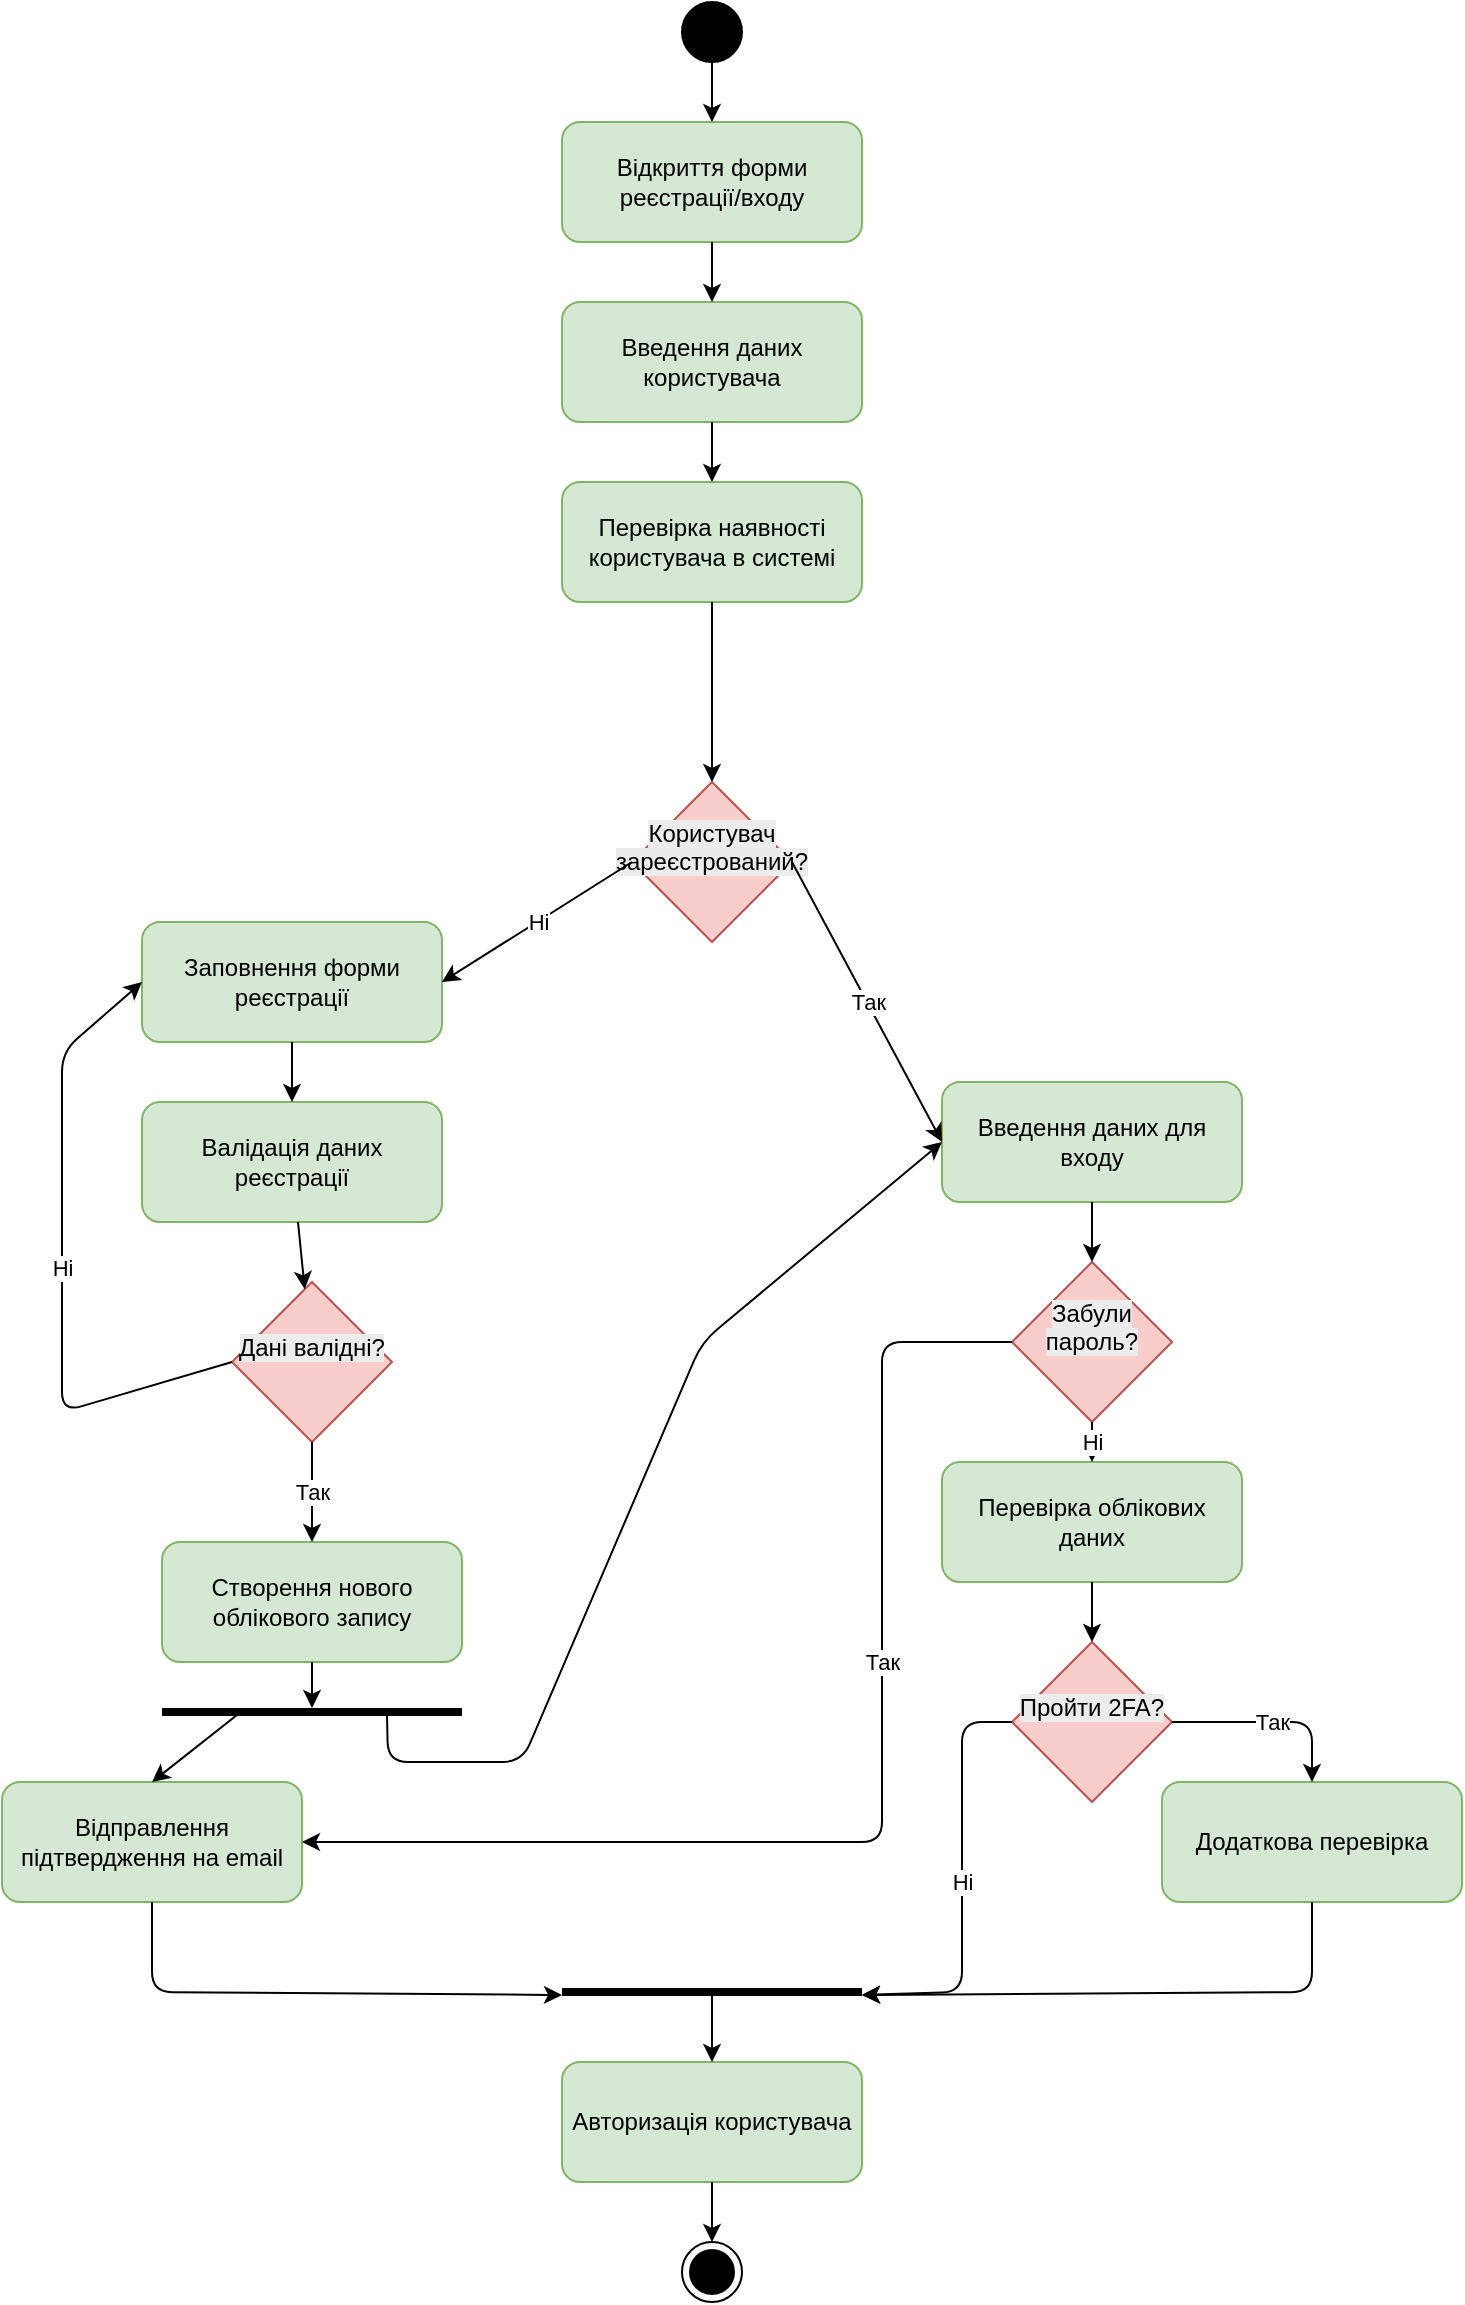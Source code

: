 <mxfile version="26.2.14">
  <diagram id="bX6VVW2k6ujHn-AYhI9d" name="Діаграма діяльності Процус реєстрації та авторизації користувача">
    <mxGraphModel dx="1042" dy="1765" grid="1" gridSize="10" guides="1" tooltips="1" connect="1" arrows="1" fold="1" page="1" pageScale="1" pageWidth="827" pageHeight="1169" math="0" shadow="0">
      <root>
        <mxCell id="0" />
        <mxCell id="1" parent="0" />
        <mxCell id="WaVvNctAbjQeSFElLsAU-1" value="" style="ellipse;whiteSpace=wrap;html=1;aspect=fixed;fillColor=#000000;" parent="1" vertex="1">
          <mxGeometry x="380" y="-160" width="30" height="30" as="geometry" />
        </mxCell>
        <mxCell id="WaVvNctAbjQeSFElLsAU-2" value="Відкриття форми реєстрації/входу" style="rounded=1;whiteSpace=wrap;html=1;fillColor=#d5e8d4;strokeColor=#82b366;" parent="1" vertex="1">
          <mxGeometry x="320" y="-100" width="150" height="60" as="geometry" />
        </mxCell>
        <mxCell id="WaVvNctAbjQeSFElLsAU-3" value="Введення даних користувача" style="rounded=1;whiteSpace=wrap;html=1;fillColor=#d5e8d4;strokeColor=#82b366;" parent="1" vertex="1">
          <mxGeometry x="320" y="-10" width="150" height="60" as="geometry" />
        </mxCell>
        <mxCell id="WaVvNctAbjQeSFElLsAU-4" value="Перевірка наявності користувача в системі" style="rounded=1;whiteSpace=wrap;html=1;fillColor=#d5e8d4;strokeColor=#82b366;" parent="1" vertex="1">
          <mxGeometry x="320" y="80" width="150" height="60" as="geometry" />
        </mxCell>
        <mxCell id="WaVvNctAbjQeSFElLsAU-5" value="Заповнення форми реєстрації" style="rounded=1;whiteSpace=wrap;html=1;fillColor=#d5e8d4;strokeColor=#82b366;" parent="1" vertex="1">
          <mxGeometry x="110" y="300" width="150" height="60" as="geometry" />
        </mxCell>
        <mxCell id="WaVvNctAbjQeSFElLsAU-6" value="Валідація даних реєстрації" style="rounded=1;whiteSpace=wrap;html=1;fillColor=#d5e8d4;strokeColor=#82b366;" parent="1" vertex="1">
          <mxGeometry x="110" y="390" width="150" height="60" as="geometry" />
        </mxCell>
        <mxCell id="WaVvNctAbjQeSFElLsAU-7" value="Створення нового облікового запису" style="rounded=1;whiteSpace=wrap;html=1;fillColor=#d5e8d4;strokeColor=#82b366;" parent="1" vertex="1">
          <mxGeometry x="120" y="610" width="150" height="60" as="geometry" />
        </mxCell>
        <mxCell id="WaVvNctAbjQeSFElLsAU-8" value="Відправлення підтвердження на email" style="rounded=1;whiteSpace=wrap;html=1;fillColor=#d5e8d4;strokeColor=#82b366;" parent="1" vertex="1">
          <mxGeometry x="40" y="730" width="150" height="60" as="geometry" />
        </mxCell>
        <mxCell id="WaVvNctAbjQeSFElLsAU-9" value="Введення даних для входу" style="rounded=1;whiteSpace=wrap;html=1;fillColor=#d5e8d4;strokeColor=#82b366;" parent="1" vertex="1">
          <mxGeometry x="510" y="380" width="150" height="60" as="geometry" />
        </mxCell>
        <mxCell id="WaVvNctAbjQeSFElLsAU-10" value="Перевірка облікових даних" style="rounded=1;whiteSpace=wrap;html=1;fillColor=#d5e8d4;strokeColor=#82b366;" parent="1" vertex="1">
          <mxGeometry x="510" y="570" width="150" height="60" as="geometry" />
        </mxCell>
        <mxCell id="WaVvNctAbjQeSFElLsAU-11" value="Додаткова перевірка" style="rounded=1;whiteSpace=wrap;html=1;fillColor=#d5e8d4;strokeColor=#82b366;" parent="1" vertex="1">
          <mxGeometry x="620" y="730" width="150" height="60" as="geometry" />
        </mxCell>
        <mxCell id="WaVvNctAbjQeSFElLsAU-12" value="Авторизація користувача" style="rounded=1;whiteSpace=wrap;html=1;fillColor=#d5e8d4;strokeColor=#82b366;" parent="1" vertex="1">
          <mxGeometry x="320" y="870" width="150" height="60" as="geometry" />
        </mxCell>
        <mxCell id="WaVvNctAbjQeSFElLsAU-13" value="&#xa;&lt;span style=&quot;color: rgb(0, 0, 0); font-family: Helvetica; font-size: 12px; font-style: normal; font-variant-ligatures: normal; font-variant-caps: normal; font-weight: 400; letter-spacing: normal; orphans: 2; text-align: center; text-indent: 0px; text-transform: none; widows: 2; word-spacing: 0px; -webkit-text-stroke-width: 0px; white-space: normal; background-color: rgb(236, 236, 236); text-decoration-thickness: initial; text-decoration-style: initial; text-decoration-color: initial; display: inline !important; float: none;&quot;&gt;Користувач зареєстрований?&lt;/span&gt;&#xa;&#xa;" style="rhombus;whiteSpace=wrap;html=1;fillColor=#f8cecc;strokeColor=#b85450;" parent="1" vertex="1">
          <mxGeometry x="355" y="230" width="80" height="80" as="geometry" />
        </mxCell>
        <mxCell id="WaVvNctAbjQeSFElLsAU-14" value="&#xa;&lt;span style=&quot;color: rgb(0, 0, 0); font-family: Helvetica; font-size: 12px; font-style: normal; font-variant-ligatures: normal; font-variant-caps: normal; font-weight: 400; letter-spacing: normal; orphans: 2; text-align: center; text-indent: 0px; text-transform: none; widows: 2; word-spacing: 0px; -webkit-text-stroke-width: 0px; white-space: normal; background-color: rgb(236, 236, 236); text-decoration-thickness: initial; text-decoration-style: initial; text-decoration-color: initial; display: inline !important; float: none;&quot;&gt;Дані валідні?&lt;/span&gt;&#xa;&#xa;" style="rhombus;whiteSpace=wrap;html=1;fillColor=#f8cecc;strokeColor=#b85450;" parent="1" vertex="1">
          <mxGeometry x="155" y="480" width="80" height="80" as="geometry" />
        </mxCell>
        <mxCell id="WaVvNctAbjQeSFElLsAU-15" value="&#xa;&lt;span style=&quot;color: rgb(0, 0, 0); font-family: Helvetica; font-size: 12px; font-style: normal; font-variant-ligatures: normal; font-variant-caps: normal; font-weight: 400; letter-spacing: normal; orphans: 2; text-align: center; text-indent: 0px; text-transform: none; widows: 2; word-spacing: 0px; -webkit-text-stroke-width: 0px; white-space: normal; background-color: rgb(236, 236, 236); text-decoration-thickness: initial; text-decoration-style: initial; text-decoration-color: initial; display: inline !important; float: none;&quot;&gt;Забули пароль?&lt;/span&gt;&#xa;&#xa;" style="rhombus;whiteSpace=wrap;html=1;fillColor=#f8cecc;strokeColor=#b85450;" parent="1" vertex="1">
          <mxGeometry x="545" y="470" width="80" height="80" as="geometry" />
        </mxCell>
        <mxCell id="WaVvNctAbjQeSFElLsAU-16" value="&#xa;&lt;span style=&quot;color: rgb(0, 0, 0); font-family: Helvetica; font-size: 12px; font-style: normal; font-variant-ligatures: normal; font-variant-caps: normal; font-weight: 400; letter-spacing: normal; orphans: 2; text-align: center; text-indent: 0px; text-transform: none; widows: 2; word-spacing: 0px; -webkit-text-stroke-width: 0px; white-space: normal; background-color: rgb(236, 236, 236); text-decoration-thickness: initial; text-decoration-style: initial; text-decoration-color: initial; display: inline !important; float: none;&quot;&gt;Пройти 2FA?&lt;/span&gt;&#xa;&#xa;" style="rhombus;whiteSpace=wrap;html=1;fillColor=#f8cecc;strokeColor=#b85450;" parent="1" vertex="1">
          <mxGeometry x="545" y="660" width="80" height="80" as="geometry" />
        </mxCell>
        <mxCell id="WaVvNctAbjQeSFElLsAU-17" value="" style="line;strokeWidth=4;html=1;perimeter=backbonePerimeter;points=[];outlineConnect=0;" parent="1" vertex="1">
          <mxGeometry x="120" y="690" width="150" height="10" as="geometry" />
        </mxCell>
        <mxCell id="WaVvNctAbjQeSFElLsAU-18" value="" style="line;strokeWidth=4;html=1;perimeter=backbonePerimeter;points=[];outlineConnect=0;" parent="1" vertex="1">
          <mxGeometry x="320" y="830" width="150" height="10" as="geometry" />
        </mxCell>
        <mxCell id="WaVvNctAbjQeSFElLsAU-19" value="" style="ellipse;html=1;shape=endState;fillColor=#000000;strokeColor=#000000;" parent="1" vertex="1">
          <mxGeometry x="380" y="960" width="30" height="30" as="geometry" />
        </mxCell>
        <mxCell id="WaVvNctAbjQeSFElLsAU-20" value="" style="endArrow=classic;html=1;exitX=0.5;exitY=1;exitDx=0;exitDy=0;entryX=0.5;entryY=0;entryDx=0;entryDy=0;" parent="1" source="WaVvNctAbjQeSFElLsAU-1" target="WaVvNctAbjQeSFElLsAU-2" edge="1">
          <mxGeometry width="50" height="50" relative="1" as="geometry">
            <mxPoint x="390" y="210" as="sourcePoint" />
            <mxPoint x="440" y="160" as="targetPoint" />
          </mxGeometry>
        </mxCell>
        <mxCell id="WaVvNctAbjQeSFElLsAU-21" value="" style="endArrow=classic;html=1;exitX=0.5;exitY=1;exitDx=0;exitDy=0;entryX=0.5;entryY=0;entryDx=0;entryDy=0;" parent="1" source="WaVvNctAbjQeSFElLsAU-2" target="WaVvNctAbjQeSFElLsAU-3" edge="1">
          <mxGeometry width="50" height="50" relative="1" as="geometry">
            <mxPoint x="390" y="210" as="sourcePoint" />
            <mxPoint x="440" y="160" as="targetPoint" />
          </mxGeometry>
        </mxCell>
        <mxCell id="WaVvNctAbjQeSFElLsAU-22" value="" style="endArrow=classic;html=1;exitX=0.5;exitY=1;exitDx=0;exitDy=0;entryX=0.5;entryY=0;entryDx=0;entryDy=0;" parent="1" source="WaVvNctAbjQeSFElLsAU-3" target="WaVvNctAbjQeSFElLsAU-4" edge="1">
          <mxGeometry width="50" height="50" relative="1" as="geometry">
            <mxPoint x="390" y="210" as="sourcePoint" />
            <mxPoint x="440" y="160" as="targetPoint" />
          </mxGeometry>
        </mxCell>
        <mxCell id="WaVvNctAbjQeSFElLsAU-23" value="" style="endArrow=classic;html=1;exitX=0.5;exitY=1;exitDx=0;exitDy=0;entryX=0.5;entryY=0;entryDx=0;entryDy=0;" parent="1" source="WaVvNctAbjQeSFElLsAU-4" target="WaVvNctAbjQeSFElLsAU-13" edge="1">
          <mxGeometry width="50" height="50" relative="1" as="geometry">
            <mxPoint x="390" y="410" as="sourcePoint" />
            <mxPoint x="440" y="360" as="targetPoint" />
          </mxGeometry>
        </mxCell>
        <mxCell id="WaVvNctAbjQeSFElLsAU-24" value="Ні" style="endArrow=classic;html=1;exitX=0;exitY=0.5;exitDx=0;exitDy=0;entryX=1;entryY=0.5;entryDx=0;entryDy=0;" parent="1" source="WaVvNctAbjQeSFElLsAU-13" target="WaVvNctAbjQeSFElLsAU-5" edge="1">
          <mxGeometry width="50" height="50" relative="1" as="geometry">
            <mxPoint x="390" y="410" as="sourcePoint" />
            <mxPoint x="440" y="360" as="targetPoint" />
          </mxGeometry>
        </mxCell>
        <mxCell id="WaVvNctAbjQeSFElLsAU-25" value="Так" style="endArrow=classic;html=1;exitX=1;exitY=0.5;exitDx=0;exitDy=0;entryX=0;entryY=0.5;entryDx=0;entryDy=0;" parent="1" source="WaVvNctAbjQeSFElLsAU-13" target="WaVvNctAbjQeSFElLsAU-9" edge="1">
          <mxGeometry width="50" height="50" relative="1" as="geometry">
            <mxPoint x="390" y="410" as="sourcePoint" />
            <mxPoint x="440" y="360" as="targetPoint" />
          </mxGeometry>
        </mxCell>
        <mxCell id="WaVvNctAbjQeSFElLsAU-26" value="" style="endArrow=classic;html=1;exitX=0.5;exitY=1;exitDx=0;exitDy=0;entryX=0.5;entryY=0;entryDx=0;entryDy=0;" parent="1" source="WaVvNctAbjQeSFElLsAU-5" target="WaVvNctAbjQeSFElLsAU-6" edge="1">
          <mxGeometry width="50" height="50" relative="1" as="geometry">
            <mxPoint x="380" y="330" as="sourcePoint" />
            <mxPoint x="430" y="280" as="targetPoint" />
          </mxGeometry>
        </mxCell>
        <mxCell id="WaVvNctAbjQeSFElLsAU-27" value="" style="endArrow=classic;html=1;" parent="1" source="WaVvNctAbjQeSFElLsAU-6" target="WaVvNctAbjQeSFElLsAU-14" edge="1">
          <mxGeometry width="50" height="50" relative="1" as="geometry">
            <mxPoint x="380" y="330" as="sourcePoint" />
            <mxPoint x="230" y="455" as="targetPoint" />
          </mxGeometry>
        </mxCell>
        <mxCell id="WaVvNctAbjQeSFElLsAU-28" value="Так" style="endArrow=classic;html=1;" parent="1" source="WaVvNctAbjQeSFElLsAU-14" target="WaVvNctAbjQeSFElLsAU-7" edge="1">
          <mxGeometry width="50" height="50" relative="1" as="geometry">
            <mxPoint x="380" y="565" as="sourcePoint" />
            <mxPoint x="185" y="565" as="targetPoint" />
          </mxGeometry>
        </mxCell>
        <mxCell id="WaVvNctAbjQeSFElLsAU-29" value="Ні" style="endArrow=classic;html=1;exitX=0;exitY=0.5;exitDx=0;exitDy=0;entryX=0;entryY=0.5;entryDx=0;entryDy=0;" parent="1" source="WaVvNctAbjQeSFElLsAU-14" target="WaVvNctAbjQeSFElLsAU-5" edge="1">
          <mxGeometry width="50" height="50" relative="1" as="geometry">
            <mxPoint x="380" y="565" as="sourcePoint" />
            <mxPoint x="430" y="515" as="targetPoint" />
            <Array as="points">
              <mxPoint x="70" y="545" />
              <mxPoint x="70" y="365" />
            </Array>
          </mxGeometry>
        </mxCell>
        <mxCell id="WaVvNctAbjQeSFElLsAU-30" value="" style="endArrow=classic;html=1;exitX=0.5;exitY=1;exitDx=0;exitDy=0;entryX=0.5;entryY=0;entryDx=0;entryDy=0;" parent="1" source="WaVvNctAbjQeSFElLsAU-7" target="WaVvNctAbjQeSFElLsAU-17" edge="1">
          <mxGeometry width="50" height="50" relative="1" as="geometry">
            <mxPoint x="390" y="610" as="sourcePoint" />
            <mxPoint x="440" y="560" as="targetPoint" />
          </mxGeometry>
        </mxCell>
        <mxCell id="WaVvNctAbjQeSFElLsAU-31" value="" style="endArrow=classic;html=1;exitX=0.25;exitY=1;exitDx=0;exitDy=0;entryX=0.5;entryY=0;entryDx=0;entryDy=0;" parent="1" source="WaVvNctAbjQeSFElLsAU-17" target="WaVvNctAbjQeSFElLsAU-8" edge="1">
          <mxGeometry width="50" height="50" relative="1" as="geometry">
            <mxPoint x="390" y="610" as="sourcePoint" />
            <mxPoint x="440" y="560" as="targetPoint" />
          </mxGeometry>
        </mxCell>
        <mxCell id="WaVvNctAbjQeSFElLsAU-32" value="" style="endArrow=classic;html=1;exitX=0.75;exitY=1;exitDx=0;exitDy=0;entryX=0;entryY=0.5;entryDx=0;entryDy=0;" parent="1" source="WaVvNctAbjQeSFElLsAU-17" target="WaVvNctAbjQeSFElLsAU-9" edge="1">
          <mxGeometry width="50" height="50" relative="1" as="geometry">
            <mxPoint x="390" y="610" as="sourcePoint" />
            <mxPoint x="440" y="560" as="targetPoint" />
            <Array as="points">
              <mxPoint x="233" y="720" />
              <mxPoint x="300" y="720" />
              <mxPoint x="390" y="510" />
            </Array>
          </mxGeometry>
        </mxCell>
        <mxCell id="WaVvNctAbjQeSFElLsAU-33" value="" style="endArrow=classic;html=1;exitX=0.5;exitY=1;exitDx=0;exitDy=0;entryX=0.5;entryY=0;entryDx=0;entryDy=0;" parent="1" source="WaVvNctAbjQeSFElLsAU-9" target="WaVvNctAbjQeSFElLsAU-15" edge="1">
          <mxGeometry width="50" height="50" relative="1" as="geometry">
            <mxPoint x="390" y="610" as="sourcePoint" />
            <mxPoint x="440" y="560" as="targetPoint" />
          </mxGeometry>
        </mxCell>
        <mxCell id="WaVvNctAbjQeSFElLsAU-34" value="Ні" style="endArrow=classic;html=1;exitX=0.5;exitY=1;exitDx=0;exitDy=0;entryX=0.5;entryY=0;entryDx=0;entryDy=0;" parent="1" source="WaVvNctAbjQeSFElLsAU-15" target="WaVvNctAbjQeSFElLsAU-10" edge="1">
          <mxGeometry width="50" height="50" relative="1" as="geometry">
            <mxPoint x="390" y="610" as="sourcePoint" />
            <mxPoint x="440" y="560" as="targetPoint" />
          </mxGeometry>
        </mxCell>
        <mxCell id="WaVvNctAbjQeSFElLsAU-35" value="Так" style="endArrow=classic;html=1;exitX=0;exitY=0.5;exitDx=0;exitDy=0;entryX=1;entryY=0.5;entryDx=0;entryDy=0;" parent="1" source="WaVvNctAbjQeSFElLsAU-15" target="WaVvNctAbjQeSFElLsAU-8" edge="1">
          <mxGeometry x="-0.256" width="50" height="50" relative="1" as="geometry">
            <mxPoint x="390" y="710" as="sourcePoint" />
            <mxPoint x="440" y="660" as="targetPoint" />
            <Array as="points">
              <mxPoint x="480" y="510" />
              <mxPoint x="480" y="760" />
            </Array>
            <mxPoint as="offset" />
          </mxGeometry>
        </mxCell>
        <mxCell id="WaVvNctAbjQeSFElLsAU-36" value="" style="endArrow=classic;html=1;exitX=0.5;exitY=1;exitDx=0;exitDy=0;entryX=0.5;entryY=0;entryDx=0;entryDy=0;" parent="1" source="WaVvNctAbjQeSFElLsAU-10" target="WaVvNctAbjQeSFElLsAU-16" edge="1">
          <mxGeometry width="50" height="50" relative="1" as="geometry">
            <mxPoint x="390" y="710" as="sourcePoint" />
            <mxPoint x="440" y="660" as="targetPoint" />
          </mxGeometry>
        </mxCell>
        <mxCell id="WaVvNctAbjQeSFElLsAU-37" value="Так" style="endArrow=classic;html=1;exitX=1;exitY=0.5;exitDx=0;exitDy=0;entryX=0.5;entryY=0;entryDx=0;entryDy=0;" parent="1" source="WaVvNctAbjQeSFElLsAU-16" target="WaVvNctAbjQeSFElLsAU-11" edge="1">
          <mxGeometry width="50" height="50" relative="1" as="geometry">
            <mxPoint x="390" y="710" as="sourcePoint" />
            <mxPoint x="440" y="660" as="targetPoint" />
            <Array as="points">
              <mxPoint x="695" y="700" />
            </Array>
          </mxGeometry>
        </mxCell>
        <mxCell id="WaVvNctAbjQeSFElLsAU-38" value="Ні" style="endArrow=classic;html=1;exitX=0;exitY=0.5;exitDx=0;exitDy=0;entryX=1;entryY=0.5;entryDx=0;entryDy=0;" parent="1" source="WaVvNctAbjQeSFElLsAU-16" target="WaVvNctAbjQeSFElLsAU-18" edge="1">
          <mxGeometry width="50" height="50" relative="1" as="geometry">
            <mxPoint x="390" y="710" as="sourcePoint" />
            <mxPoint x="440" y="660" as="targetPoint" />
            <Array as="points">
              <mxPoint x="520" y="700" />
              <mxPoint x="520" y="835" />
            </Array>
          </mxGeometry>
        </mxCell>
        <mxCell id="WaVvNctAbjQeSFElLsAU-39" value="" style="endArrow=classic;html=1;exitX=0.5;exitY=1;exitDx=0;exitDy=0;entryX=1;entryY=0.5;entryDx=0;entryDy=0;" parent="1" source="WaVvNctAbjQeSFElLsAU-11" target="WaVvNctAbjQeSFElLsAU-18" edge="1">
          <mxGeometry width="50" height="50" relative="1" as="geometry">
            <mxPoint x="390" y="710" as="sourcePoint" />
            <mxPoint x="440" y="660" as="targetPoint" />
            <Array as="points">
              <mxPoint x="695" y="835" />
            </Array>
          </mxGeometry>
        </mxCell>
        <mxCell id="WaVvNctAbjQeSFElLsAU-40" value="" style="endArrow=classic;html=1;exitX=0.5;exitY=1;exitDx=0;exitDy=0;entryX=0;entryY=0.5;entryDx=0;entryDy=0;" parent="1" source="WaVvNctAbjQeSFElLsAU-8" target="WaVvNctAbjQeSFElLsAU-18" edge="1">
          <mxGeometry width="50" height="50" relative="1" as="geometry">
            <mxPoint x="390" y="710" as="sourcePoint" />
            <mxPoint x="440" y="660" as="targetPoint" />
            <Array as="points">
              <mxPoint x="115" y="835" />
            </Array>
          </mxGeometry>
        </mxCell>
        <mxCell id="WaVvNctAbjQeSFElLsAU-41" value="" style="endArrow=classic;html=1;exitX=0.5;exitY=1;exitDx=0;exitDy=0;entryX=0.5;entryY=0;entryDx=0;entryDy=0;" parent="1" source="WaVvNctAbjQeSFElLsAU-18" target="WaVvNctAbjQeSFElLsAU-12" edge="1">
          <mxGeometry width="50" height="50" relative="1" as="geometry">
            <mxPoint x="390" y="710" as="sourcePoint" />
            <mxPoint x="440" y="660" as="targetPoint" />
          </mxGeometry>
        </mxCell>
        <mxCell id="WaVvNctAbjQeSFElLsAU-42" value="" style="endArrow=classic;html=1;exitX=0.5;exitY=1;exitDx=0;exitDy=0;entryX=0.5;entryY=0;entryDx=0;entryDy=0;" parent="1" source="WaVvNctAbjQeSFElLsAU-12" target="WaVvNctAbjQeSFElLsAU-19" edge="1">
          <mxGeometry width="50" height="50" relative="1" as="geometry">
            <mxPoint x="390" y="710" as="sourcePoint" />
            <mxPoint x="440" y="660" as="targetPoint" />
          </mxGeometry>
        </mxCell>
      </root>
    </mxGraphModel>
  </diagram>
</mxfile>
